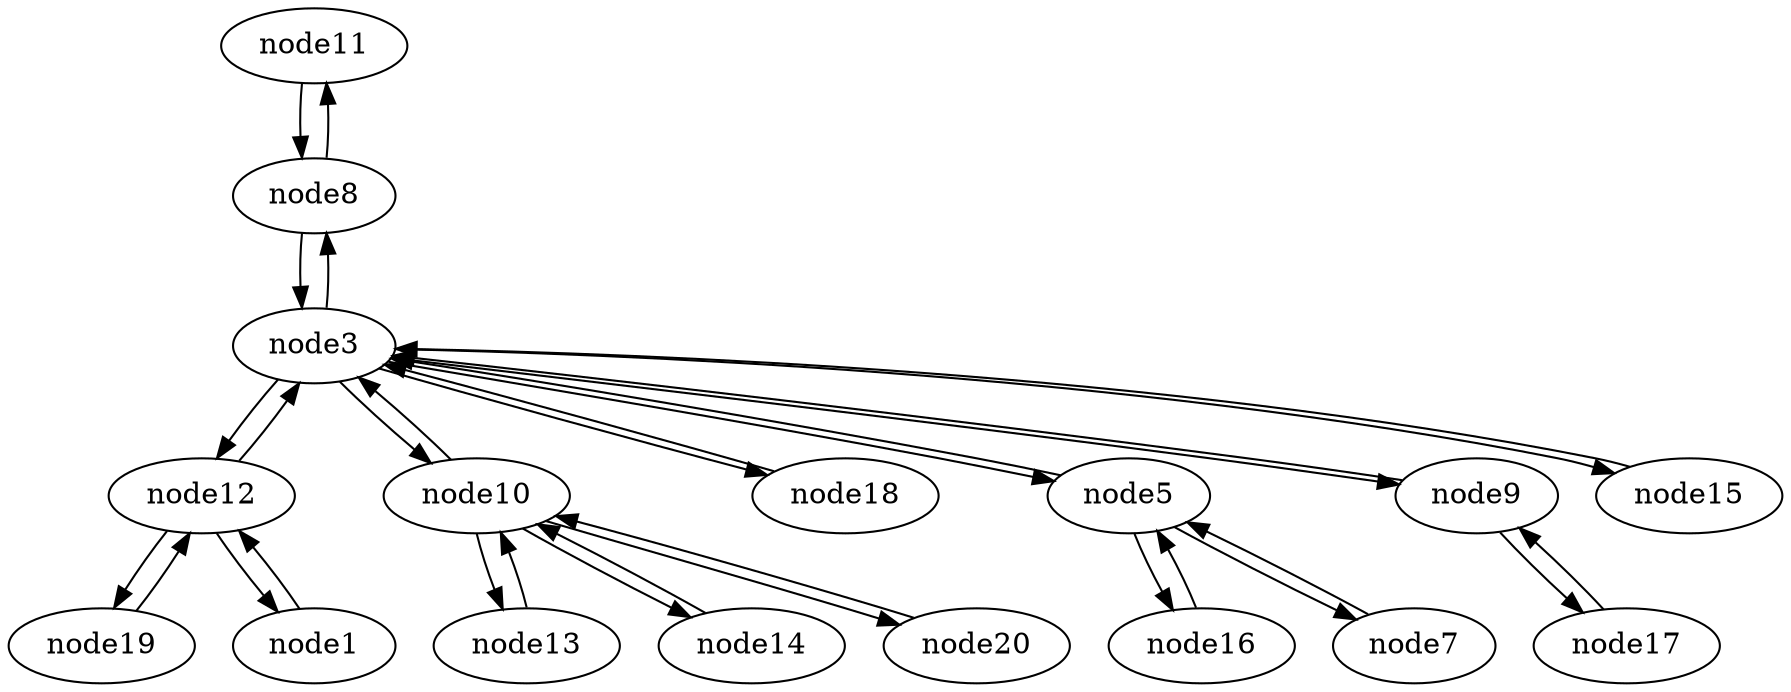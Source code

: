 strict digraph {


	"node11" [  weight=0 ];

	"node11" -> "node8" [  weight=0 ];

	"node12" [  weight=0 ];

	"node12" -> "node19" [  weight=0 ];

	"node12" -> "node1" [  weight=0 ];

	"node12" -> "node3" [  weight=0 ];

	"node13" [  weight=0 ];

	"node13" -> "node10" [  weight=0 ];

	"node14" [  weight=0 ];

	"node14" -> "node10" [  weight=0 ];

	"node10" [  weight=0 ];

	"node10" -> "node20" [  weight=0 ];

	"node10" -> "node3" [  weight=0 ];

	"node10" -> "node13" [  weight=0 ];

	"node10" -> "node14" [  weight=0 ];

	"node3" [  weight=0 ];

	"node3" -> "node18" [  weight=0 ];

	"node3" -> "node5" [  weight=0 ];

	"node3" -> "node8" [  weight=0 ];

	"node3" -> "node9" [  weight=0 ];

	"node3" -> "node10" [  weight=0 ];

	"node3" -> "node12" [  weight=0 ];

	"node3" -> "node15" [  weight=0 ];

	"node15" [  weight=0 ];

	"node15" -> "node3" [  weight=0 ];

	"node19" [  weight=0 ];

	"node19" -> "node12" [  weight=0 ];

	"node17" [  weight=0 ];

	"node17" -> "node9" [  weight=0 ];

	"node18" [  weight=0 ];

	"node18" -> "node3" [  weight=0 ];

	"node16" [  weight=0 ];

	"node16" -> "node5" [  weight=0 ];

	"node1" [  weight=0 ];

	"node1" -> "node12" [  weight=0 ];

	"node20" [  weight=0 ];

	"node20" -> "node10" [  weight=0 ];

	"node5" [  weight=0 ];

	"node5" -> "node3" [  weight=0 ];

	"node5" -> "node7" [  weight=0 ];

	"node5" -> "node16" [  weight=0 ];

	"node8" [  weight=0 ];

	"node8" -> "node11" [  weight=0 ];

	"node8" -> "node3" [  weight=0 ];

	"node7" [  weight=0 ];

	"node7" -> "node5" [  weight=0 ];

	"node9" [  weight=0 ];

	"node9" -> "node3" [  weight=0 ];

	"node9" -> "node17" [  weight=0 ];

}
